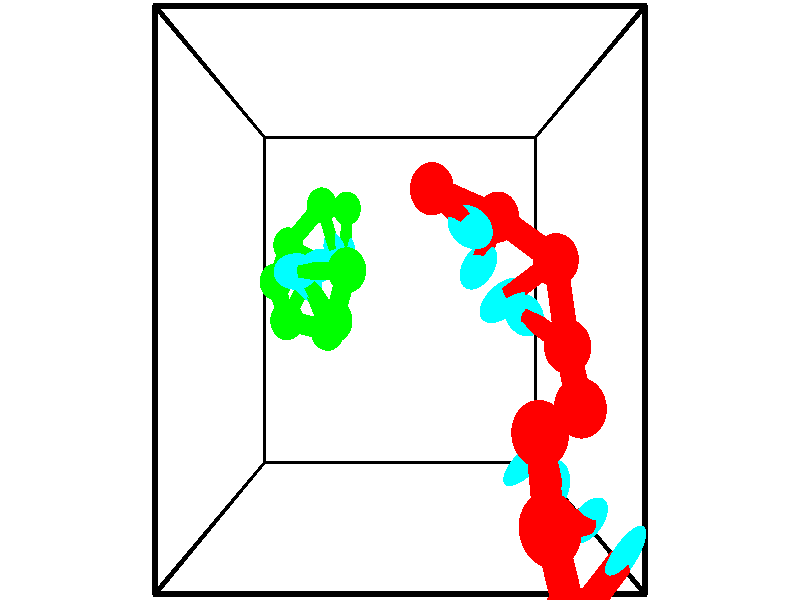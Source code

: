 // switches for output
#declare DRAW_BASES = 1; // possible values are 0, 1; only relevant for DNA ribbons
#declare DRAW_BASES_TYPE = 3; // possible values are 1, 2, 3; only relevant for DNA ribbons
#declare DRAW_FOG = 0; // set to 1 to enable fog

#include "colors.inc"

#include "transforms.inc"
background { rgb <1, 1, 1>}

#default {
   normal{
       ripples 0.25
       frequency 0.20
       turbulence 0.2
       lambda 5
   }
	finish {
		phong 0.1
		phong_size 40.
	}
}

// original window dimensions: 1024x640


// camera settings

camera {
	sky <-0, 1, 0>
	up <-0, 1, 0>
	right 1.6 * <1, 0, 0>
	location <2.5, 2.5, 11.1562>
	look_at <2.5, 2.5, 2.5>
	direction <0, 0, -8.6562>
	angle 67.0682
}


# declare cpy_camera_pos = <2.5, 2.5, 11.1562>;
# if (DRAW_FOG = 1)
fog {
	fog_type 2
	up vnormalize(cpy_camera_pos)
	color rgbt<1,1,1,0.3>
	distance 1e-5
	fog_alt 3e-3
	fog_offset 4
}
# end


// LIGHTS

# declare lum = 6;
global_settings {
	ambient_light rgb lum * <0.05, 0.05, 0.05>
	max_trace_level 15
}# declare cpy_direct_light_amount = 0.25;
light_source
{	1000 * <-1, -1, 1>,
	rgb lum * cpy_direct_light_amount
	parallel
}

light_source
{	1000 * <1, 1, -1>,
	rgb lum * cpy_direct_light_amount
	parallel
}

// strand 0

// nucleotide -1

// particle -1
sphere {
	<2.863487, 3.556865, 4.272126> 0.250000
	pigment { color rgbt <1,0,0,0> }
	no_shadow
}
cylinder {
	<3.082361, 3.327129, 4.515674>,  <3.213686, 3.189288, 4.661802>, 0.100000
	pigment { color rgbt <1,0,0,0> }
	no_shadow
}
cylinder {
	<3.082361, 3.327129, 4.515674>,  <2.863487, 3.556865, 4.272126>, 0.100000
	pigment { color rgbt <1,0,0,0> }
	no_shadow
}

// particle -1
sphere {
	<3.082361, 3.327129, 4.515674> 0.100000
	pigment { color rgbt <1,0,0,0> }
	no_shadow
}
sphere {
	0, 1
	scale<0.080000,0.200000,0.300000>
	matrix <0.259317, -0.575316, -0.775736,
		0.795829, 0.582361, -0.165868,
		0.547185, -0.574340, 0.608869,
		3.246517, 3.154827, 4.698334>
	pigment { color rgbt <0,1,1,0> }
	no_shadow
}
cylinder {
	<3.649610, 3.313907, 4.031915>,  <2.863487, 3.556865, 4.272126>, 0.130000
	pigment { color rgbt <1,0,0,0> }
	no_shadow
}

// nucleotide -1

// particle -1
sphere {
	<3.649610, 3.313907, 4.031915> 0.250000
	pigment { color rgbt <1,0,0,0> }
	no_shadow
}
cylinder {
	<3.491344, 3.029121, 4.263969>,  <3.396385, 2.858250, 4.403202>, 0.100000
	pigment { color rgbt <1,0,0,0> }
	no_shadow
}
cylinder {
	<3.491344, 3.029121, 4.263969>,  <3.649610, 3.313907, 4.031915>, 0.100000
	pigment { color rgbt <1,0,0,0> }
	no_shadow
}

// particle -1
sphere {
	<3.491344, 3.029121, 4.263969> 0.100000
	pigment { color rgbt <1,0,0,0> }
	no_shadow
}
sphere {
	0, 1
	scale<0.080000,0.200000,0.300000>
	matrix <0.330202, -0.699725, -0.633523,
		0.856981, -0.059100, 0.511948,
		-0.395664, -0.711963, 0.580136,
		3.372645, 2.815532, 4.438010>
	pigment { color rgbt <0,1,1,0> }
	no_shadow
}
cylinder {
	<4.238516, 2.871981, 4.410378>,  <3.649610, 3.313907, 4.031915>, 0.130000
	pigment { color rgbt <1,0,0,0> }
	no_shadow
}

// nucleotide -1

// particle -1
sphere {
	<4.238516, 2.871981, 4.410378> 0.250000
	pigment { color rgbt <1,0,0,0> }
	no_shadow
}
cylinder {
	<3.917255, 2.657455, 4.306598>,  <3.724499, 2.528740, 4.244330>, 0.100000
	pigment { color rgbt <1,0,0,0> }
	no_shadow
}
cylinder {
	<3.917255, 2.657455, 4.306598>,  <4.238516, 2.871981, 4.410378>, 0.100000
	pigment { color rgbt <1,0,0,0> }
	no_shadow
}

// particle -1
sphere {
	<3.917255, 2.657455, 4.306598> 0.100000
	pigment { color rgbt <1,0,0,0> }
	no_shadow
}
sphere {
	0, 1
	scale<0.080000,0.200000,0.300000>
	matrix <0.540372, -0.472374, -0.696319,
		0.250889, -0.699449, 0.669198,
		-0.803152, -0.536315, -0.259449,
		3.676310, 2.496561, 4.228764>
	pigment { color rgbt <0,1,1,0> }
	no_shadow
}
cylinder {
	<4.331932, 2.075633, 4.549112>,  <4.238516, 2.871981, 4.410378>, 0.130000
	pigment { color rgbt <1,0,0,0> }
	no_shadow
}

// nucleotide -1

// particle -1
sphere {
	<4.331932, 2.075633, 4.549112> 0.250000
	pigment { color rgbt <1,0,0,0> }
	no_shadow
}
cylinder {
	<4.118238, 2.238052, 4.252540>,  <3.990023, 2.335504, 4.074597>, 0.100000
	pigment { color rgbt <1,0,0,0> }
	no_shadow
}
cylinder {
	<4.118238, 2.238052, 4.252540>,  <4.331932, 2.075633, 4.549112>, 0.100000
	pigment { color rgbt <1,0,0,0> }
	no_shadow
}

// particle -1
sphere {
	<4.118238, 2.238052, 4.252540> 0.100000
	pigment { color rgbt <1,0,0,0> }
	no_shadow
}
sphere {
	0, 1
	scale<0.080000,0.200000,0.300000>
	matrix <0.685735, -0.304731, -0.660989,
		-0.494331, -0.861547, -0.115645,
		-0.534233, 0.406049, -0.741431,
		3.957969, 2.359867, 4.030111>
	pigment { color rgbt <0,1,1,0> }
	no_shadow
}
cylinder {
	<4.283147, 1.611645, 5.181426>,  <4.331932, 2.075633, 4.549112>, 0.130000
	pigment { color rgbt <1,0,0,0> }
	no_shadow
}

// nucleotide -1

// particle -1
sphere {
	<4.283147, 1.611645, 5.181426> 0.250000
	pigment { color rgbt <1,0,0,0> }
	no_shadow
}
cylinder {
	<3.998247, 1.340210, 5.109626>,  <3.827307, 1.177349, 5.066547>, 0.100000
	pigment { color rgbt <1,0,0,0> }
	no_shadow
}
cylinder {
	<3.998247, 1.340210, 5.109626>,  <4.283147, 1.611645, 5.181426>, 0.100000
	pigment { color rgbt <1,0,0,0> }
	no_shadow
}

// particle -1
sphere {
	<3.998247, 1.340210, 5.109626> 0.100000
	pigment { color rgbt <1,0,0,0> }
	no_shadow
}
sphere {
	0, 1
	scale<0.080000,0.200000,0.300000>
	matrix <0.441137, -0.631652, 0.637506,
		-0.545984, 0.374880, 0.749244,
		-0.712250, -0.678587, -0.179498,
		3.784572, 1.136634, 5.055777>
	pigment { color rgbt <0,1,1,0> }
	no_shadow
}
cylinder {
	<3.746731, 1.504224, 5.770653>,  <4.283147, 1.611645, 5.181426>, 0.130000
	pigment { color rgbt <1,0,0,0> }
	no_shadow
}

// nucleotide -1

// particle -1
sphere {
	<3.746731, 1.504224, 5.770653> 0.250000
	pigment { color rgbt <1,0,0,0> }
	no_shadow
}
cylinder {
	<3.875832, 1.216721, 5.524330>,  <3.953292, 1.044219, 5.376536>, 0.100000
	pigment { color rgbt <1,0,0,0> }
	no_shadow
}
cylinder {
	<3.875832, 1.216721, 5.524330>,  <3.746731, 1.504224, 5.770653>, 0.100000
	pigment { color rgbt <1,0,0,0> }
	no_shadow
}

// particle -1
sphere {
	<3.875832, 1.216721, 5.524330> 0.100000
	pigment { color rgbt <1,0,0,0> }
	no_shadow
}
sphere {
	0, 1
	scale<0.080000,0.200000,0.300000>
	matrix <0.485716, -0.432643, 0.759540,
		-0.812350, -0.544249, 0.209477,
		0.322750, -0.718758, -0.615808,
		3.972657, 1.001093, 5.339588>
	pigment { color rgbt <0,1,1,0> }
	no_shadow
}
cylinder {
	<3.727522, 0.933368, 6.209009>,  <3.746731, 1.504224, 5.770653>, 0.130000
	pigment { color rgbt <1,0,0,0> }
	no_shadow
}

// nucleotide -1

// particle -1
sphere {
	<3.727522, 0.933368, 6.209009> 0.250000
	pigment { color rgbt <1,0,0,0> }
	no_shadow
}
cylinder {
	<3.999378, 0.879776, 5.920526>,  <4.162492, 0.847621, 5.747437>, 0.100000
	pigment { color rgbt <1,0,0,0> }
	no_shadow
}
cylinder {
	<3.999378, 0.879776, 5.920526>,  <3.727522, 0.933368, 6.209009>, 0.100000
	pigment { color rgbt <1,0,0,0> }
	no_shadow
}

// particle -1
sphere {
	<3.999378, 0.879776, 5.920526> 0.100000
	pigment { color rgbt <1,0,0,0> }
	no_shadow
}
sphere {
	0, 1
	scale<0.080000,0.200000,0.300000>
	matrix <0.609871, -0.443122, 0.657039,
		-0.407611, -0.886393, -0.219455,
		0.679641, -0.133977, -0.721206,
		4.203270, 0.839582, 5.704164>
	pigment { color rgbt <0,1,1,0> }
	no_shadow
}
cylinder {
	<3.921478, 0.272821, 6.186595>,  <3.727522, 0.933368, 6.209009>, 0.130000
	pigment { color rgbt <1,0,0,0> }
	no_shadow
}

// nucleotide -1

// particle -1
sphere {
	<3.921478, 0.272821, 6.186595> 0.250000
	pigment { color rgbt <1,0,0,0> }
	no_shadow
}
cylinder {
	<4.223045, 0.481068, 6.026313>,  <4.403986, 0.606015, 5.930144>, 0.100000
	pigment { color rgbt <1,0,0,0> }
	no_shadow
}
cylinder {
	<4.223045, 0.481068, 6.026313>,  <3.921478, 0.272821, 6.186595>, 0.100000
	pigment { color rgbt <1,0,0,0> }
	no_shadow
}

// particle -1
sphere {
	<4.223045, 0.481068, 6.026313> 0.100000
	pigment { color rgbt <1,0,0,0> }
	no_shadow
}
sphere {
	0, 1
	scale<0.080000,0.200000,0.300000>
	matrix <0.636874, -0.429481, 0.640264,
		0.161236, -0.737906, -0.655361,
		0.753919, 0.520616, -0.400705,
		4.449221, 0.637252, 5.906102>
	pigment { color rgbt <0,1,1,0> }
	no_shadow
}
// strand 1

// nucleotide -1

// particle -1
sphere {
	<1.808269, 2.823659, 3.283198> 0.250000
	pigment { color rgbt <0,1,0,0> }
	no_shadow
}
cylinder {
	<1.413219, 2.817801, 3.220734>,  <1.176190, 2.814286, 3.183255>, 0.100000
	pigment { color rgbt <0,1,0,0> }
	no_shadow
}
cylinder {
	<1.413219, 2.817801, 3.220734>,  <1.808269, 2.823659, 3.283198>, 0.100000
	pigment { color rgbt <0,1,0,0> }
	no_shadow
}

// particle -1
sphere {
	<1.413219, 2.817801, 3.220734> 0.100000
	pigment { color rgbt <0,1,0,0> }
	no_shadow
}
sphere {
	0, 1
	scale<0.080000,0.200000,0.300000>
	matrix <0.154866, 0.066647, -0.985685,
		0.024843, -0.997669, -0.063554,
		-0.987623, -0.014645, -0.156161,
		1.116933, 2.813407, 3.173885>
	pigment { color rgbt <0,1,1,0> }
	no_shadow
}
cylinder {
	<1.599574, 2.262245, 2.910781>,  <1.808269, 2.823659, 3.283198>, 0.130000
	pigment { color rgbt <0,1,0,0> }
	no_shadow
}

// nucleotide -1

// particle -1
sphere {
	<1.599574, 2.262245, 2.910781> 0.250000
	pigment { color rgbt <0,1,0,0> }
	no_shadow
}
cylinder {
	<1.346958, 2.562302, 2.832351>,  <1.195388, 2.742335, 2.785292>, 0.100000
	pigment { color rgbt <0,1,0,0> }
	no_shadow
}
cylinder {
	<1.346958, 2.562302, 2.832351>,  <1.599574, 2.262245, 2.910781>, 0.100000
	pigment { color rgbt <0,1,0,0> }
	no_shadow
}

// particle -1
sphere {
	<1.346958, 2.562302, 2.832351> 0.100000
	pigment { color rgbt <0,1,0,0> }
	no_shadow
}
sphere {
	0, 1
	scale<0.080000,0.200000,0.300000>
	matrix <0.150005, -0.129899, -0.980114,
		-0.760694, -0.648394, -0.030488,
		-0.631540, 0.750141, -0.196076,
		1.157496, 2.787344, 2.773528>
	pigment { color rgbt <0,1,1,0> }
	no_shadow
}
cylinder {
	<1.436307, 2.127558, 2.273458>,  <1.599574, 2.262245, 2.910781>, 0.130000
	pigment { color rgbt <0,1,0,0> }
	no_shadow
}

// nucleotide -1

// particle -1
sphere {
	<1.436307, 2.127558, 2.273458> 0.250000
	pigment { color rgbt <0,1,0,0> }
	no_shadow
}
cylinder {
	<1.267616, 2.487442, 2.318484>,  <1.166402, 2.703372, 2.345500>, 0.100000
	pigment { color rgbt <0,1,0,0> }
	no_shadow
}
cylinder {
	<1.267616, 2.487442, 2.318484>,  <1.436307, 2.127558, 2.273458>, 0.100000
	pigment { color rgbt <0,1,0,0> }
	no_shadow
}

// particle -1
sphere {
	<1.267616, 2.487442, 2.318484> 0.100000
	pigment { color rgbt <0,1,0,0> }
	no_shadow
}
sphere {
	0, 1
	scale<0.080000,0.200000,0.300000>
	matrix <0.131687, 0.183605, -0.974139,
		-0.897110, -0.395996, -0.195911,
		-0.421726, 0.899709, 0.112566,
		1.141098, 2.757355, 2.352254>
	pigment { color rgbt <0,1,1,0> }
	no_shadow
}
cylinder {
	<0.775531, 2.239183, 1.944527>,  <1.436307, 2.127558, 2.273458>, 0.130000
	pigment { color rgbt <0,1,0,0> }
	no_shadow
}

// nucleotide -1

// particle -1
sphere {
	<0.775531, 2.239183, 1.944527> 0.250000
	pigment { color rgbt <0,1,0,0> }
	no_shadow
}
cylinder {
	<0.975813, 2.584633, 1.968012>,  <1.095982, 2.791903, 1.982103>, 0.100000
	pigment { color rgbt <0,1,0,0> }
	no_shadow
}
cylinder {
	<0.975813, 2.584633, 1.968012>,  <0.775531, 2.239183, 1.944527>, 0.100000
	pigment { color rgbt <0,1,0,0> }
	no_shadow
}

// particle -1
sphere {
	<0.975813, 2.584633, 1.968012> 0.100000
	pigment { color rgbt <0,1,0,0> }
	no_shadow
}
sphere {
	0, 1
	scale<0.080000,0.200000,0.300000>
	matrix <0.068652, 0.027993, -0.997248,
		-0.862891, 0.503358, -0.045273,
		0.500706, 0.863624, 0.058712,
		1.126025, 2.843720, 1.985625>
	pigment { color rgbt <0,1,1,0> }
	no_shadow
}
cylinder {
	<0.496416, 2.744120, 1.432348>,  <0.775531, 2.239183, 1.944527>, 0.130000
	pigment { color rgbt <0,1,0,0> }
	no_shadow
}

// nucleotide -1

// particle -1
sphere {
	<0.496416, 2.744120, 1.432348> 0.250000
	pigment { color rgbt <0,1,0,0> }
	no_shadow
}
cylinder {
	<0.879441, 2.841265, 1.494431>,  <1.109257, 2.899551, 1.531682>, 0.100000
	pigment { color rgbt <0,1,0,0> }
	no_shadow
}
cylinder {
	<0.879441, 2.841265, 1.494431>,  <0.496416, 2.744120, 1.432348>, 0.100000
	pigment { color rgbt <0,1,0,0> }
	no_shadow
}

// particle -1
sphere {
	<0.879441, 2.841265, 1.494431> 0.100000
	pigment { color rgbt <0,1,0,0> }
	no_shadow
}
sphere {
	0, 1
	scale<0.080000,0.200000,0.300000>
	matrix <0.131255, 0.111982, -0.985004,
		-0.256600, 0.963576, 0.075353,
		0.957564, 0.242862, 0.155209,
		1.166710, 2.914123, 1.540994>
	pigment { color rgbt <0,1,1,0> }
	no_shadow
}
cylinder {
	<0.615974, 3.270964, 0.965415>,  <0.496416, 2.744120, 1.432348>, 0.130000
	pigment { color rgbt <0,1,0,0> }
	no_shadow
}

// nucleotide -1

// particle -1
sphere {
	<0.615974, 3.270964, 0.965415> 0.250000
	pigment { color rgbt <0,1,0,0> }
	no_shadow
}
cylinder {
	<0.976442, 3.115742, 1.042672>,  <1.192723, 3.022608, 1.089026>, 0.100000
	pigment { color rgbt <0,1,0,0> }
	no_shadow
}
cylinder {
	<0.976442, 3.115742, 1.042672>,  <0.615974, 3.270964, 0.965415>, 0.100000
	pigment { color rgbt <0,1,0,0> }
	no_shadow
}

// particle -1
sphere {
	<0.976442, 3.115742, 1.042672> 0.100000
	pigment { color rgbt <0,1,0,0> }
	no_shadow
}
sphere {
	0, 1
	scale<0.080000,0.200000,0.300000>
	matrix <0.322905, 0.303732, -0.896370,
		0.289179, 0.870149, 0.399020,
		0.901170, -0.388057, 0.193143,
		1.246793, 2.999325, 1.100615>
	pigment { color rgbt <0,1,1,0> }
	no_shadow
}
cylinder {
	<1.185445, 3.825527, 1.000017>,  <0.615974, 3.270964, 0.965415>, 0.130000
	pigment { color rgbt <0,1,0,0> }
	no_shadow
}

// nucleotide -1

// particle -1
sphere {
	<1.185445, 3.825527, 1.000017> 0.250000
	pigment { color rgbt <0,1,0,0> }
	no_shadow
}
cylinder {
	<1.301527, 3.459896, 0.886708>,  <1.371176, 3.240517, 0.818722>, 0.100000
	pigment { color rgbt <0,1,0,0> }
	no_shadow
}
cylinder {
	<1.301527, 3.459896, 0.886708>,  <1.185445, 3.825527, 1.000017>, 0.100000
	pigment { color rgbt <0,1,0,0> }
	no_shadow
}

// particle -1
sphere {
	<1.301527, 3.459896, 0.886708> 0.100000
	pigment { color rgbt <0,1,0,0> }
	no_shadow
}
sphere {
	0, 1
	scale<0.080000,0.200000,0.300000>
	matrix <0.286970, 0.365513, -0.885465,
		0.912923, 0.175675, 0.368387,
		0.290205, -0.914078, -0.283272,
		1.388588, 3.185673, 0.801726>
	pigment { color rgbt <0,1,1,0> }
	no_shadow
}
cylinder {
	<1.551220, 3.860020, 0.389514>,  <1.185445, 3.825527, 1.000017>, 0.130000
	pigment { color rgbt <0,1,0,0> }
	no_shadow
}

// nucleotide -1

// particle -1
sphere {
	<1.551220, 3.860020, 0.389514> 0.250000
	pigment { color rgbt <0,1,0,0> }
	no_shadow
}
cylinder {
	<1.540013, 3.461338, 0.419960>,  <1.533289, 3.222129, 0.438228>, 0.100000
	pigment { color rgbt <0,1,0,0> }
	no_shadow
}
cylinder {
	<1.540013, 3.461338, 0.419960>,  <1.551220, 3.860020, 0.389514>, 0.100000
	pigment { color rgbt <0,1,0,0> }
	no_shadow
}

// particle -1
sphere {
	<1.540013, 3.461338, 0.419960> 0.100000
	pigment { color rgbt <0,1,0,0> }
	no_shadow
}
sphere {
	0, 1
	scale<0.080000,0.200000,0.300000>
	matrix <0.415695, -0.080866, -0.905902,
		0.909073, 0.006261, 0.416591,
		-0.028016, -0.996705, 0.076116,
		1.531608, 3.162326, 0.442795>
	pigment { color rgbt <0,1,1,0> }
	no_shadow
}
// box output
cylinder {
	<0.000000, 0.000000, 0.000000>,  <5.000000, 0.000000, 0.000000>, 0.025000
	pigment { color rgbt <0,0,0,0> }
	no_shadow
}
cylinder {
	<0.000000, 0.000000, 0.000000>,  <0.000000, 5.000000, 0.000000>, 0.025000
	pigment { color rgbt <0,0,0,0> }
	no_shadow
}
cylinder {
	<0.000000, 0.000000, 0.000000>,  <0.000000, 0.000000, 5.000000>, 0.025000
	pigment { color rgbt <0,0,0,0> }
	no_shadow
}
cylinder {
	<5.000000, 5.000000, 5.000000>,  <0.000000, 5.000000, 5.000000>, 0.025000
	pigment { color rgbt <0,0,0,0> }
	no_shadow
}
cylinder {
	<5.000000, 5.000000, 5.000000>,  <5.000000, 0.000000, 5.000000>, 0.025000
	pigment { color rgbt <0,0,0,0> }
	no_shadow
}
cylinder {
	<5.000000, 5.000000, 5.000000>,  <5.000000, 5.000000, 0.000000>, 0.025000
	pigment { color rgbt <0,0,0,0> }
	no_shadow
}
cylinder {
	<0.000000, 0.000000, 5.000000>,  <0.000000, 5.000000, 5.000000>, 0.025000
	pigment { color rgbt <0,0,0,0> }
	no_shadow
}
cylinder {
	<0.000000, 0.000000, 5.000000>,  <5.000000, 0.000000, 5.000000>, 0.025000
	pigment { color rgbt <0,0,0,0> }
	no_shadow
}
cylinder {
	<5.000000, 5.000000, 0.000000>,  <0.000000, 5.000000, 0.000000>, 0.025000
	pigment { color rgbt <0,0,0,0> }
	no_shadow
}
cylinder {
	<5.000000, 5.000000, 0.000000>,  <5.000000, 0.000000, 0.000000>, 0.025000
	pigment { color rgbt <0,0,0,0> }
	no_shadow
}
cylinder {
	<5.000000, 0.000000, 5.000000>,  <5.000000, 0.000000, 0.000000>, 0.025000
	pigment { color rgbt <0,0,0,0> }
	no_shadow
}
cylinder {
	<0.000000, 5.000000, 0.000000>,  <0.000000, 5.000000, 5.000000>, 0.025000
	pigment { color rgbt <0,0,0,0> }
	no_shadow
}
// end of box output
